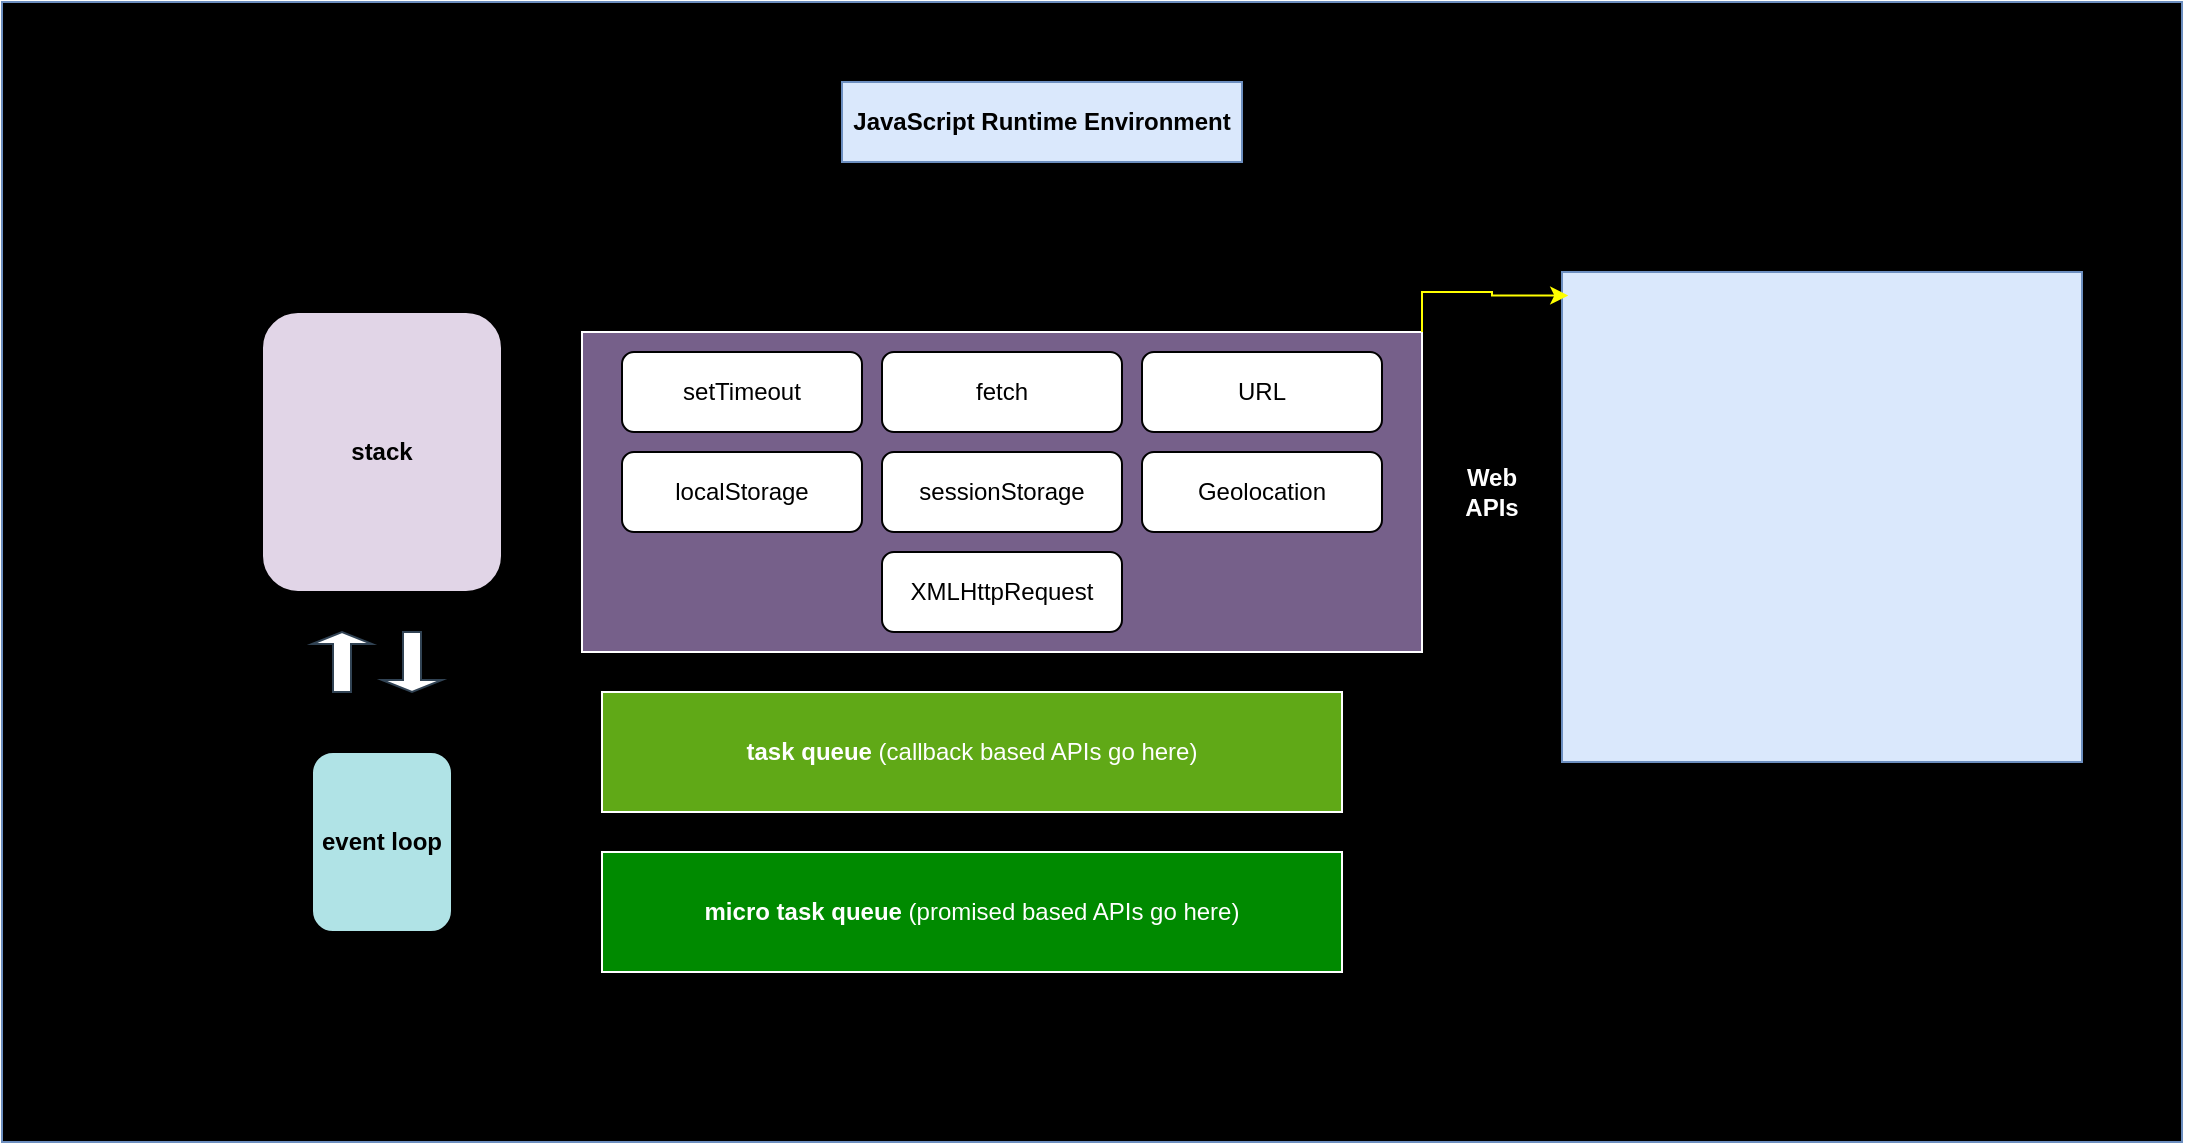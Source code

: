 <mxfile version="26.0.11">
  <diagram name="Page-1" id="gdxQP28Q4PMXCkHG_m_j">
    <mxGraphModel dx="1780" dy="1769" grid="1" gridSize="10" guides="1" tooltips="1" connect="1" arrows="1" fold="1" page="1" pageScale="1" pageWidth="827" pageHeight="1169" math="0" shadow="0">
      <root>
        <mxCell id="0" />
        <mxCell id="1" parent="0" />
        <mxCell id="6hBJN_xqDrhe8k2JgSnN-1" value="" style="rounded=0;whiteSpace=wrap;html=1;fillColor=#000000;gradientColor=none;strokeColor=#6c8ebf;" parent="1" vertex="1">
          <mxGeometry x="30" y="-30" width="1090" height="570" as="geometry" />
        </mxCell>
        <mxCell id="6hBJN_xqDrhe8k2JgSnN-2" value="&lt;b&gt;stack&lt;/b&gt;" style="rounded=1;whiteSpace=wrap;html=1;fillColor=#e1d5e7;strokeColor=#000000;" parent="1" vertex="1">
          <mxGeometry x="160" y="125" width="120" height="140" as="geometry" />
        </mxCell>
        <mxCell id="6hBJN_xqDrhe8k2JgSnN-3" value="&lt;b&gt;event loop&lt;/b&gt;" style="rounded=1;whiteSpace=wrap;html=1;fillColor=#b0e3e6;strokeColor=#000000;" parent="1" vertex="1">
          <mxGeometry x="185" y="345" width="70" height="90" as="geometry" />
        </mxCell>
        <mxCell id="6hBJN_xqDrhe8k2JgSnN-6" value="&lt;b&gt;task queue&lt;/b&gt; (callback based APIs go here)" style="rounded=0;whiteSpace=wrap;html=1;fillColor=#60a917;strokeColor=#FFFFFF;fontColor=#ffffff;" parent="1" vertex="1">
          <mxGeometry x="330" y="315" width="370" height="60" as="geometry" />
        </mxCell>
        <mxCell id="6hBJN_xqDrhe8k2JgSnN-7" value="&lt;b&gt;micro task queue&lt;/b&gt; (promised based APIs go here)" style="rounded=0;whiteSpace=wrap;html=1;fillColor=#008a00;strokeColor=#FFFFFF;fontColor=#ffffff;" parent="1" vertex="1">
          <mxGeometry x="330" y="395" width="370" height="60" as="geometry" />
        </mxCell>
        <mxCell id="6hBJN_xqDrhe8k2JgSnN-9" value="&lt;div style=&quot;&quot;&gt;&lt;/div&gt;" style="rounded=0;whiteSpace=wrap;html=1;fillColor=#76608a;strokeColor=#FFFFFF;fontColor=#ffffff;align=center;" parent="1" vertex="1">
          <mxGeometry x="320" y="135" width="420" height="160" as="geometry" />
        </mxCell>
        <mxCell id="6hBJN_xqDrhe8k2JgSnN-11" value="" style="shape=singleArrow;direction=north;whiteSpace=wrap;html=1;fillColor=#FFFFFF;fontColor=#ffffff;strokeColor=#314354;" parent="1" vertex="1">
          <mxGeometry x="185" y="285" width="30" height="30" as="geometry" />
        </mxCell>
        <mxCell id="6hBJN_xqDrhe8k2JgSnN-12" value="" style="shape=singleArrow;direction=south;whiteSpace=wrap;html=1;fillColor=#FFFFFF;fontColor=#ffffff;strokeColor=#314354;" parent="1" vertex="1">
          <mxGeometry x="220" y="285" width="30" height="30" as="geometry" />
        </mxCell>
        <mxCell id="6hBJN_xqDrhe8k2JgSnN-13" value="&lt;b style=&quot;border-color: var(--border-color); color: rgb(255, 255, 255); background-color: initial;&quot;&gt;Web APIs&lt;/b&gt;" style="rounded=0;whiteSpace=wrap;html=1;strokeColor=default;fillColor=#000000;" parent="1" vertex="1">
          <mxGeometry x="750" y="200" width="50" height="30" as="geometry" />
        </mxCell>
        <mxCell id="6hBJN_xqDrhe8k2JgSnN-14" value="setTimeout" style="rounded=1;whiteSpace=wrap;html=1;" parent="1" vertex="1">
          <mxGeometry x="340" y="145" width="120" height="40" as="geometry" />
        </mxCell>
        <mxCell id="6hBJN_xqDrhe8k2JgSnN-15" value="fetch" style="rounded=1;whiteSpace=wrap;html=1;" parent="1" vertex="1">
          <mxGeometry x="470" y="145" width="120" height="40" as="geometry" />
        </mxCell>
        <mxCell id="6hBJN_xqDrhe8k2JgSnN-16" value="URL" style="rounded=1;whiteSpace=wrap;html=1;" parent="1" vertex="1">
          <mxGeometry x="600" y="145" width="120" height="40" as="geometry" />
        </mxCell>
        <mxCell id="6hBJN_xqDrhe8k2JgSnN-17" value="localStorage" style="rounded=1;whiteSpace=wrap;html=1;" parent="1" vertex="1">
          <mxGeometry x="340" y="195" width="120" height="40" as="geometry" />
        </mxCell>
        <mxCell id="6hBJN_xqDrhe8k2JgSnN-18" value="sessionStorage" style="rounded=1;whiteSpace=wrap;html=1;" parent="1" vertex="1">
          <mxGeometry x="470" y="195" width="120" height="40" as="geometry" />
        </mxCell>
        <mxCell id="6hBJN_xqDrhe8k2JgSnN-19" value="Geolocation" style="rounded=1;whiteSpace=wrap;html=1;" parent="1" vertex="1">
          <mxGeometry x="600" y="195" width="120" height="40" as="geometry" />
        </mxCell>
        <mxCell id="6hBJN_xqDrhe8k2JgSnN-20" value="XMLHttpRequest" style="rounded=1;whiteSpace=wrap;html=1;" parent="1" vertex="1">
          <mxGeometry x="470" y="245" width="120" height="40" as="geometry" />
        </mxCell>
        <mxCell id="yoL8yXMdbwRotSmQEGnC-5" value="" style="rounded=0;whiteSpace=wrap;html=1;fillColor=#dae8fc;strokeColor=#6c8ebf;" vertex="1" parent="1">
          <mxGeometry x="810" y="105" width="260" height="245" as="geometry" />
        </mxCell>
        <mxCell id="yoL8yXMdbwRotSmQEGnC-8" style="edgeStyle=orthogonalEdgeStyle;rounded=0;orthogonalLoop=1;jettySize=auto;html=1;exitX=1;exitY=0;exitDx=0;exitDy=0;entryX=0.012;entryY=0.048;entryDx=0;entryDy=0;entryPerimeter=0;strokeColor=#FFFF00;" edge="1" parent="1" source="6hBJN_xqDrhe8k2JgSnN-9" target="yoL8yXMdbwRotSmQEGnC-5">
          <mxGeometry relative="1" as="geometry">
            <Array as="points">
              <mxPoint x="740" y="115" />
              <mxPoint x="775" y="115" />
              <mxPoint x="775" y="117" />
            </Array>
          </mxGeometry>
        </mxCell>
        <mxCell id="yoL8yXMdbwRotSmQEGnC-12" value="&lt;b&gt;JavaScript Runtime Environment&lt;/b&gt;" style="rounded=0;whiteSpace=wrap;html=1;fillColor=#dae8fc;strokeColor=#6c8ebf;" vertex="1" parent="1">
          <mxGeometry x="450" y="10" width="200" height="40" as="geometry" />
        </mxCell>
      </root>
    </mxGraphModel>
  </diagram>
</mxfile>
